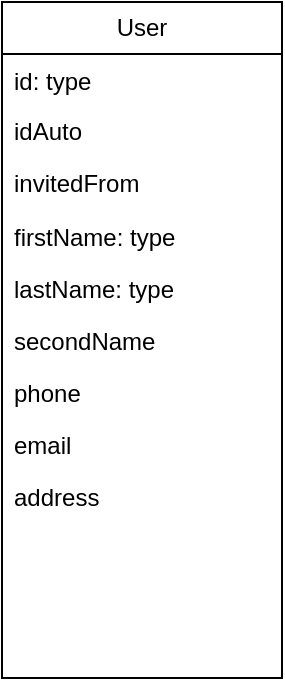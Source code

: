 <mxfile version="24.8.3">
  <diagram name="Страница — 1" id="48Uc0OJ8DDbZNa8hf1O8">
    <mxGraphModel dx="588" dy="381" grid="1" gridSize="10" guides="1" tooltips="1" connect="1" arrows="1" fold="1" page="1" pageScale="1" pageWidth="827" pageHeight="1169" math="0" shadow="0">
      <root>
        <mxCell id="0" />
        <mxCell id="1" parent="0" />
        <mxCell id="xc0qUW3gP0iY8RyJ7fwI-2" value="User" style="swimlane;fontStyle=0;childLayout=stackLayout;horizontal=1;startSize=26;fillColor=none;horizontalStack=0;resizeParent=1;resizeParentMax=0;resizeLast=0;collapsible=1;marginBottom=0;whiteSpace=wrap;html=1;" vertex="1" parent="1">
          <mxGeometry x="180" y="160" width="140" height="338" as="geometry" />
        </mxCell>
        <mxCell id="xc0qUW3gP0iY8RyJ7fwI-3" value="id: type" style="text;strokeColor=none;fillColor=none;align=left;verticalAlign=top;spacingLeft=4;spacingRight=4;overflow=hidden;rotatable=0;points=[[0,0.5],[1,0.5]];portConstraint=eastwest;whiteSpace=wrap;html=1;" vertex="1" parent="xc0qUW3gP0iY8RyJ7fwI-2">
          <mxGeometry y="26" width="140" height="26" as="geometry" />
        </mxCell>
        <mxCell id="xc0qUW3gP0iY8RyJ7fwI-14" value="idAuto" style="text;strokeColor=none;fillColor=none;align=left;verticalAlign=middle;spacingLeft=4;spacingRight=4;overflow=hidden;rotatable=0;points=[[0,0.5],[1,0.5]];portConstraint=eastwest;horizontal=1;whiteSpace=wrap;html=1;" vertex="1" parent="xc0qUW3gP0iY8RyJ7fwI-2">
          <mxGeometry y="52" width="140" height="26" as="geometry" />
        </mxCell>
        <mxCell id="xc0qUW3gP0iY8RyJ7fwI-15" value="invitedFrom" style="text;strokeColor=none;fillColor=none;align=left;verticalAlign=middle;spacingLeft=4;spacingRight=4;overflow=hidden;rotatable=0;points=[[0,0.5],[1,0.5]];portConstraint=eastwest;horizontal=1;whiteSpace=wrap;html=1;" vertex="1" parent="xc0qUW3gP0iY8RyJ7fwI-2">
          <mxGeometry y="78" width="140" height="26" as="geometry" />
        </mxCell>
        <mxCell id="xc0qUW3gP0iY8RyJ7fwI-4" value="firstName: type" style="text;strokeColor=none;fillColor=none;align=left;verticalAlign=top;spacingLeft=4;spacingRight=4;overflow=hidden;rotatable=0;points=[[0,0.5],[1,0.5]];portConstraint=eastwest;whiteSpace=wrap;html=1;" vertex="1" parent="xc0qUW3gP0iY8RyJ7fwI-2">
          <mxGeometry y="104" width="140" height="26" as="geometry" />
        </mxCell>
        <mxCell id="xc0qUW3gP0iY8RyJ7fwI-5" value="lastName: type" style="text;strokeColor=none;fillColor=none;align=left;verticalAlign=top;spacingLeft=4;spacingRight=4;overflow=hidden;rotatable=0;points=[[0,0.5],[1,0.5]];portConstraint=eastwest;whiteSpace=wrap;html=1;" vertex="1" parent="xc0qUW3gP0iY8RyJ7fwI-2">
          <mxGeometry y="130" width="140" height="26" as="geometry" />
        </mxCell>
        <mxCell id="xc0qUW3gP0iY8RyJ7fwI-6" value="secondName" style="text;strokeColor=none;fillColor=none;align=left;verticalAlign=top;spacingLeft=4;spacingRight=4;overflow=hidden;rotatable=0;points=[[0,0.5],[1,0.5]];portConstraint=eastwest;whiteSpace=wrap;html=1;" vertex="1" parent="xc0qUW3gP0iY8RyJ7fwI-2">
          <mxGeometry y="156" width="140" height="26" as="geometry" />
        </mxCell>
        <mxCell id="xc0qUW3gP0iY8RyJ7fwI-7" value="phone" style="text;strokeColor=none;fillColor=none;align=left;verticalAlign=top;spacingLeft=4;spacingRight=4;overflow=hidden;rotatable=0;points=[[0,0.5],[1,0.5]];portConstraint=eastwest;whiteSpace=wrap;html=1;" vertex="1" parent="xc0qUW3gP0iY8RyJ7fwI-2">
          <mxGeometry y="182" width="140" height="26" as="geometry" />
        </mxCell>
        <mxCell id="xc0qUW3gP0iY8RyJ7fwI-13" value="email" style="text;strokeColor=none;fillColor=none;align=left;verticalAlign=top;spacingLeft=4;spacingRight=4;overflow=hidden;rotatable=0;points=[[0,0.5],[1,0.5]];portConstraint=eastwest;whiteSpace=wrap;html=1;" vertex="1" parent="xc0qUW3gP0iY8RyJ7fwI-2">
          <mxGeometry y="208" width="140" height="26" as="geometry" />
        </mxCell>
        <mxCell id="xc0qUW3gP0iY8RyJ7fwI-12" value="address" style="text;strokeColor=none;fillColor=none;align=left;verticalAlign=top;spacingLeft=4;spacingRight=4;overflow=hidden;rotatable=0;points=[[0,0.5],[1,0.5]];portConstraint=eastwest;whiteSpace=wrap;html=1;" vertex="1" parent="xc0qUW3gP0iY8RyJ7fwI-2">
          <mxGeometry y="234" width="140" height="26" as="geometry" />
        </mxCell>
        <mxCell id="xc0qUW3gP0iY8RyJ7fwI-11" style="text;strokeColor=none;fillColor=none;align=left;verticalAlign=top;spacingLeft=4;spacingRight=4;overflow=hidden;rotatable=0;points=[[0,0.5],[1,0.5]];portConstraint=eastwest;whiteSpace=wrap;html=1;" vertex="1" parent="xc0qUW3gP0iY8RyJ7fwI-2">
          <mxGeometry y="260" width="140" height="26" as="geometry" />
        </mxCell>
        <mxCell id="xc0qUW3gP0iY8RyJ7fwI-10" style="text;strokeColor=none;fillColor=none;align=left;verticalAlign=top;spacingLeft=4;spacingRight=4;overflow=hidden;rotatable=0;points=[[0,0.5],[1,0.5]];portConstraint=eastwest;whiteSpace=wrap;html=1;" vertex="1" parent="xc0qUW3gP0iY8RyJ7fwI-2">
          <mxGeometry y="286" width="140" height="26" as="geometry" />
        </mxCell>
        <mxCell id="xc0qUW3gP0iY8RyJ7fwI-9" style="text;strokeColor=none;fillColor=none;align=left;verticalAlign=top;spacingLeft=4;spacingRight=4;overflow=hidden;rotatable=0;points=[[0,0.5],[1,0.5]];portConstraint=eastwest;whiteSpace=wrap;html=1;" vertex="1" parent="xc0qUW3gP0iY8RyJ7fwI-2">
          <mxGeometry y="312" width="140" height="26" as="geometry" />
        </mxCell>
      </root>
    </mxGraphModel>
  </diagram>
</mxfile>
